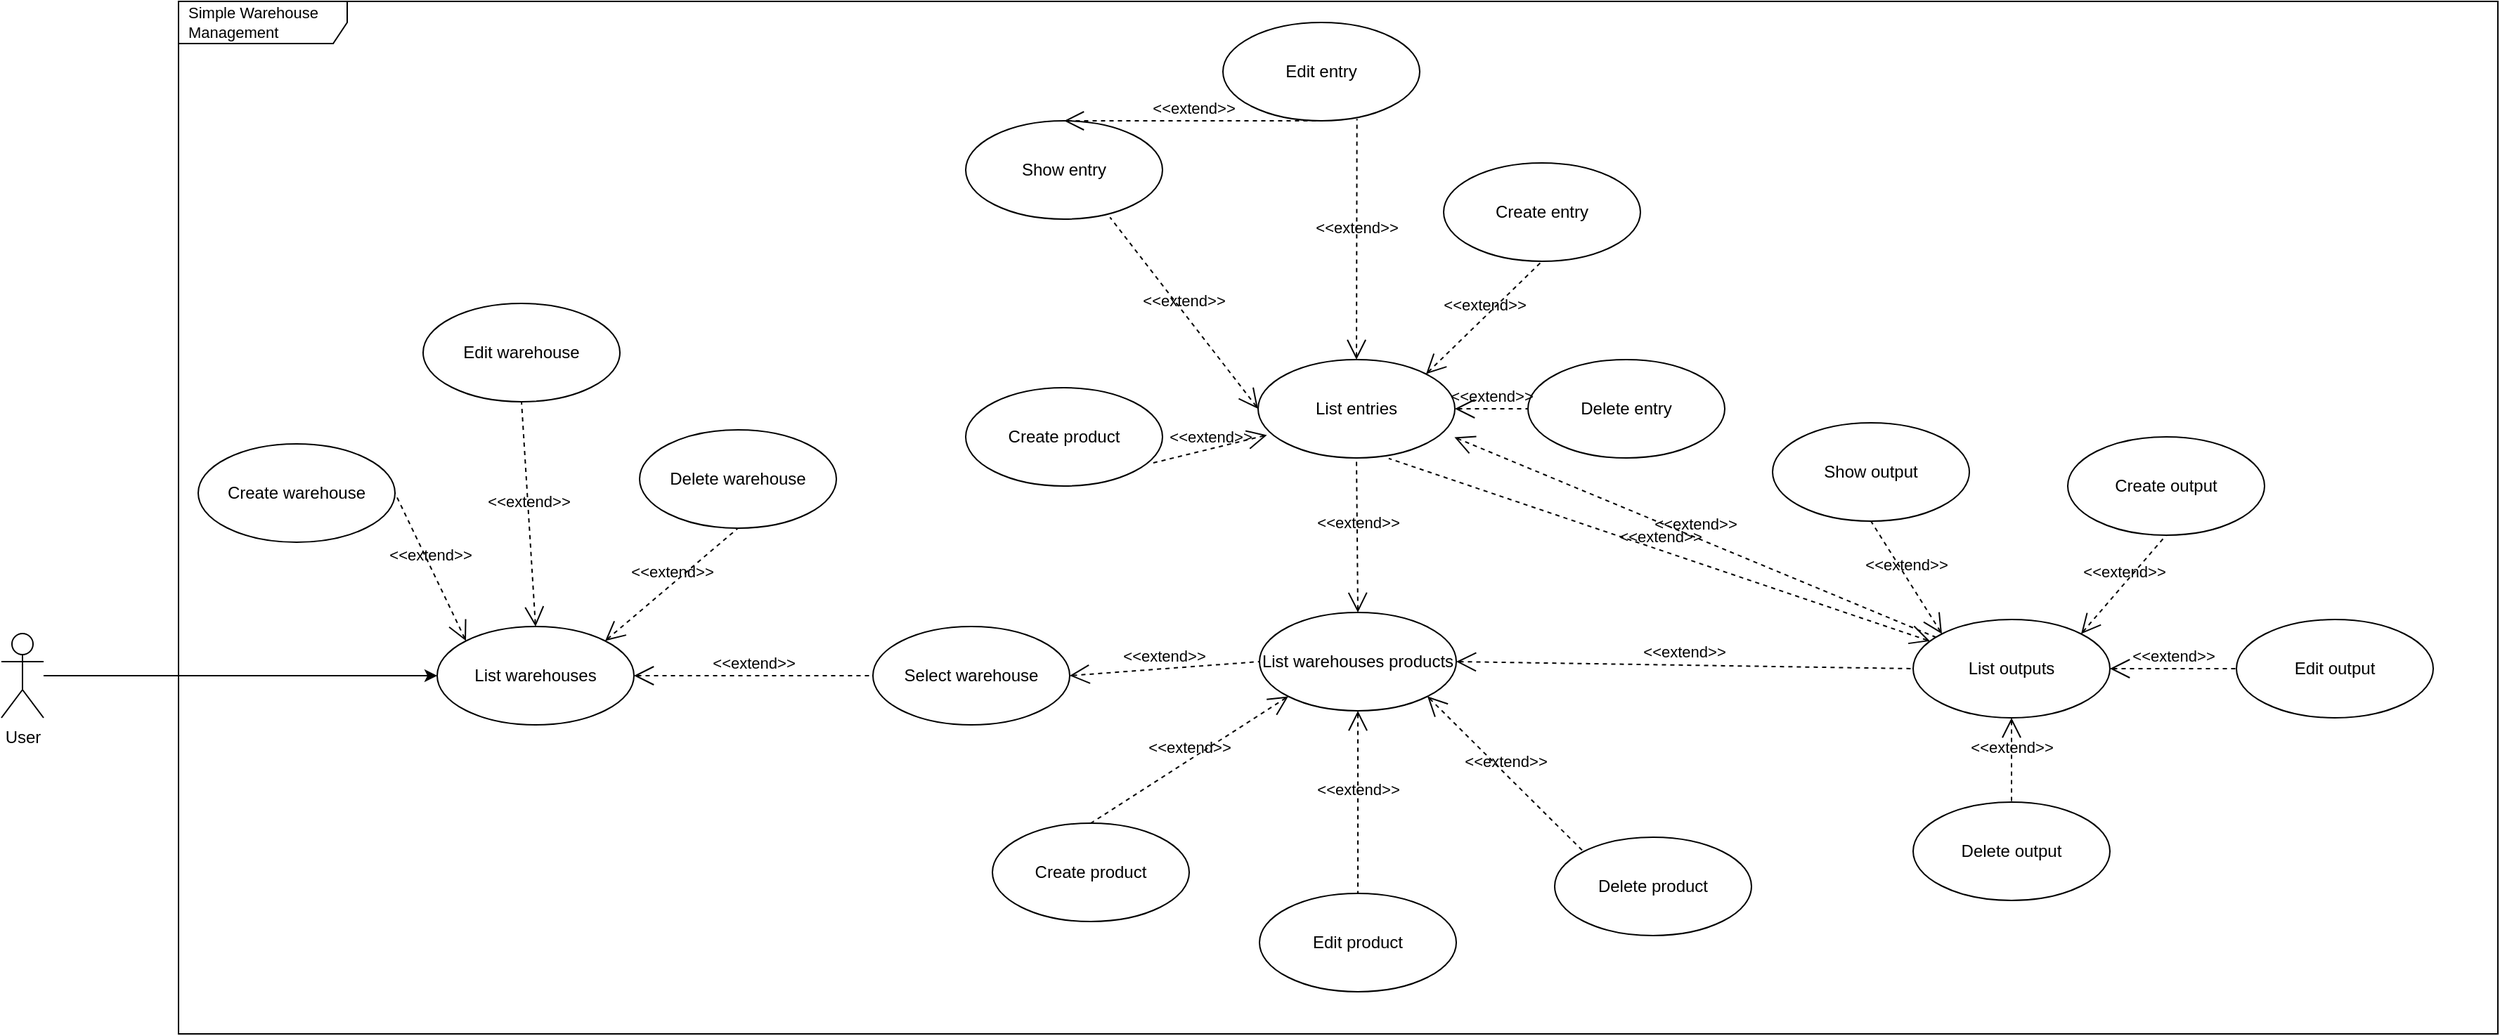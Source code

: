 <mxfile>
    <diagram id="BHKNKvJIMdXq-uCENr6W" name="Page-1">
        <mxGraphModel dx="2594" dy="913" grid="1" gridSize="10" guides="1" tooltips="1" connect="1" arrows="1" fold="1" page="1" pageScale="1" pageWidth="827" pageHeight="1169" math="0" shadow="0">
            <root>
                <mxCell id="0"/>
                <mxCell id="1" parent="0"/>
                <mxCell id="98" value="Simple Warehouse Management" style="shape=umlFrame;whiteSpace=wrap;html=1;width=120;height=30;boundedLbl=1;verticalAlign=middle;align=left;spacingLeft=5;labelBackgroundColor=none;fontFamily=Helvetica;fontSize=11;fontColor=default;" parent="1" vertex="1">
                    <mxGeometry x="-330" y="175" width="1650" height="735" as="geometry"/>
                </mxCell>
                <mxCell id="6" style="edgeStyle=none;html=1;entryX=0;entryY=0.5;entryDx=0;entryDy=0;" parent="1" source="2" target="4" edge="1">
                    <mxGeometry relative="1" as="geometry"/>
                </mxCell>
                <mxCell id="2" value="User" style="shape=umlActor;verticalLabelPosition=bottom;verticalAlign=top;html=1;labelBackgroundColor=none;" parent="1" vertex="1">
                    <mxGeometry x="-456" y="625" width="30" height="60" as="geometry"/>
                </mxCell>
                <mxCell id="4" value="List warehouses" style="ellipse;whiteSpace=wrap;html=1;labelBackgroundColor=none;" parent="1" vertex="1">
                    <mxGeometry x="-146" y="620" width="140" height="70" as="geometry"/>
                </mxCell>
                <mxCell id="9" value="Select warehouse" style="ellipse;whiteSpace=wrap;html=1;labelBackgroundColor=none;" parent="1" vertex="1">
                    <mxGeometry x="164" y="620" width="140" height="70" as="geometry"/>
                </mxCell>
                <mxCell id="12" value="List warehouses products" style="ellipse;whiteSpace=wrap;html=1;labelBackgroundColor=none;" parent="1" vertex="1">
                    <mxGeometry x="439" y="610" width="140" height="70" as="geometry"/>
                </mxCell>
                <mxCell id="23" value="List outputs" style="ellipse;whiteSpace=wrap;html=1;labelBackgroundColor=none;" parent="1" vertex="1">
                    <mxGeometry x="904" y="615" width="140" height="70" as="geometry"/>
                </mxCell>
                <mxCell id="27" value="Edit output" style="ellipse;whiteSpace=wrap;html=1;labelBackgroundColor=none;" parent="1" vertex="1">
                    <mxGeometry x="1134" y="615" width="140" height="70" as="geometry"/>
                </mxCell>
                <mxCell id="29" value="Create output" style="ellipse;whiteSpace=wrap;html=1;labelBackgroundColor=none;" parent="1" vertex="1">
                    <mxGeometry x="1014" y="485" width="140" height="70" as="geometry"/>
                </mxCell>
                <mxCell id="31" value="Delete output" style="ellipse;whiteSpace=wrap;html=1;labelBackgroundColor=none;" parent="1" vertex="1">
                    <mxGeometry x="904" y="745" width="140" height="70" as="geometry"/>
                </mxCell>
                <mxCell id="33" value="Show output" style="ellipse;whiteSpace=wrap;html=1;labelBackgroundColor=none;" parent="1" vertex="1">
                    <mxGeometry x="804" y="475" width="140" height="70" as="geometry"/>
                </mxCell>
                <mxCell id="44" value="List entries" style="ellipse;whiteSpace=wrap;html=1;labelBackgroundColor=none;" parent="1" vertex="1">
                    <mxGeometry x="438" y="430" width="140" height="70" as="geometry"/>
                </mxCell>
                <mxCell id="45" value="Edit entry" style="ellipse;whiteSpace=wrap;html=1;labelBackgroundColor=none;" parent="1" vertex="1">
                    <mxGeometry x="413" y="190" width="140" height="70" as="geometry"/>
                </mxCell>
                <mxCell id="46" value="Create entry" style="ellipse;whiteSpace=wrap;html=1;labelBackgroundColor=none;" parent="1" vertex="1">
                    <mxGeometry x="570" y="290" width="140" height="70" as="geometry"/>
                </mxCell>
                <mxCell id="47" value="Delete entry" style="ellipse;whiteSpace=wrap;html=1;labelBackgroundColor=none;" parent="1" vertex="1">
                    <mxGeometry x="630" y="430" width="140" height="70" as="geometry"/>
                </mxCell>
                <mxCell id="48" value="Show entry" style="ellipse;whiteSpace=wrap;html=1;labelBackgroundColor=none;" parent="1" vertex="1">
                    <mxGeometry x="230" y="260" width="140" height="70" as="geometry"/>
                </mxCell>
                <mxCell id="55" value="Create warehouse" style="ellipse;whiteSpace=wrap;html=1;labelBackgroundColor=none;" parent="1" vertex="1">
                    <mxGeometry x="-316" y="490" width="140" height="70" as="geometry"/>
                </mxCell>
                <mxCell id="59" value="Edit warehouse" style="ellipse;whiteSpace=wrap;html=1;labelBackgroundColor=none;" parent="1" vertex="1">
                    <mxGeometry x="-156" y="390" width="140" height="70" as="geometry"/>
                </mxCell>
                <mxCell id="60" value="Delete warehouse" style="ellipse;whiteSpace=wrap;html=1;labelBackgroundColor=none;" parent="1" vertex="1">
                    <mxGeometry x="-2" y="480" width="140" height="70" as="geometry"/>
                </mxCell>
                <mxCell id="67" value="Create product" style="ellipse;whiteSpace=wrap;html=1;labelBackgroundColor=none;" parent="1" vertex="1">
                    <mxGeometry x="249" y="760" width="140" height="70" as="geometry"/>
                </mxCell>
                <mxCell id="68" value="Edit product" style="ellipse;whiteSpace=wrap;html=1;labelBackgroundColor=none;" parent="1" vertex="1">
                    <mxGeometry x="439" y="810" width="140" height="70" as="geometry"/>
                </mxCell>
                <mxCell id="69" value="Delete product" style="ellipse;whiteSpace=wrap;html=1;labelBackgroundColor=none;" parent="1" vertex="1">
                    <mxGeometry x="649" y="770" width="140" height="70" as="geometry"/>
                </mxCell>
                <mxCell id="73" value="&amp;lt;&amp;lt;extend&amp;gt;&amp;gt;" style="edgeStyle=none;html=1;startArrow=open;endArrow=none;startSize=12;verticalAlign=bottom;dashed=1;labelBackgroundColor=none;rounded=1;fontFamily=Helvetica;fontSize=11;fontColor=default;strokeColor=default;shape=connector;entryX=0.5;entryY=1;entryDx=0;entryDy=0;exitX=0.5;exitY=0;exitDx=0;exitDy=0;" parent="1" source="48" target="45" edge="1">
                    <mxGeometry width="160" relative="1" as="geometry">
                        <mxPoint x="204" y="350" as="sourcePoint"/>
                        <mxPoint x="184" y="360" as="targetPoint"/>
                    </mxGeometry>
                </mxCell>
                <mxCell id="74" value="&amp;lt;&amp;lt;extend&amp;gt;&amp;gt;" style="edgeStyle=none;html=1;startArrow=open;endArrow=none;startSize=12;verticalAlign=bottom;dashed=1;labelBackgroundColor=none;rounded=1;fontFamily=Helvetica;fontSize=11;fontColor=default;strokeColor=default;shape=connector;exitX=0;exitY=0;exitDx=0;exitDy=0;entryX=1;entryY=0.5;entryDx=0;entryDy=0;" parent="1" source="4" target="55" edge="1">
                    <mxGeometry width="160" relative="1" as="geometry">
                        <mxPoint x="-296" y="330" as="sourcePoint"/>
                        <mxPoint x="-136" y="330" as="targetPoint"/>
                    </mxGeometry>
                </mxCell>
                <mxCell id="75" value="&amp;lt;&amp;lt;extend&amp;gt;&amp;gt;" style="edgeStyle=none;html=1;startArrow=open;endArrow=none;startSize=12;verticalAlign=bottom;dashed=1;labelBackgroundColor=none;rounded=1;fontFamily=Helvetica;fontSize=11;fontColor=default;strokeColor=default;shape=connector;exitX=0.5;exitY=0;exitDx=0;exitDy=0;entryX=0.5;entryY=1;entryDx=0;entryDy=0;" parent="1" source="4" target="59" edge="1">
                    <mxGeometry width="160" relative="1" as="geometry">
                        <mxPoint x="-115.497" y="640.251" as="sourcePoint"/>
                        <mxPoint x="-166" y="535" as="targetPoint"/>
                    </mxGeometry>
                </mxCell>
                <mxCell id="76" value="&amp;lt;&amp;lt;extend&amp;gt;&amp;gt;" style="edgeStyle=none;html=1;startArrow=open;endArrow=none;startSize=12;verticalAlign=bottom;dashed=1;labelBackgroundColor=none;rounded=1;fontFamily=Helvetica;fontSize=11;fontColor=default;strokeColor=default;shape=connector;exitX=1;exitY=0;exitDx=0;exitDy=0;entryX=0.5;entryY=1;entryDx=0;entryDy=0;" parent="1" source="4" target="60" edge="1">
                    <mxGeometry width="160" relative="1" as="geometry">
                        <mxPoint x="-115.497" y="640.251" as="sourcePoint"/>
                        <mxPoint x="-166" y="535" as="targetPoint"/>
                    </mxGeometry>
                </mxCell>
                <mxCell id="77" value="&amp;lt;&amp;lt;extend&amp;gt;&amp;gt;" style="edgeStyle=none;html=1;startArrow=open;endArrow=none;startSize=12;verticalAlign=bottom;dashed=1;labelBackgroundColor=none;rounded=1;fontFamily=Helvetica;fontSize=11;fontColor=default;strokeColor=default;shape=connector;entryX=0.681;entryY=0.981;entryDx=0;entryDy=0;entryPerimeter=0;" parent="1" source="44" target="45" edge="1">
                    <mxGeometry width="160" relative="1" as="geometry">
                        <mxPoint x="314" y="440" as="sourcePoint"/>
                        <mxPoint x="314" y="380" as="targetPoint"/>
                    </mxGeometry>
                </mxCell>
                <mxCell id="78" value="&amp;lt;&amp;lt;extend&amp;gt;&amp;gt;" style="edgeStyle=none;html=1;startArrow=open;endArrow=none;startSize=12;verticalAlign=bottom;dashed=1;labelBackgroundColor=none;rounded=1;fontFamily=Helvetica;fontSize=11;fontColor=default;strokeColor=default;shape=connector;entryX=0.733;entryY=0.981;entryDx=0;entryDy=0;exitX=0;exitY=0.5;exitDx=0;exitDy=0;entryPerimeter=0;" parent="1" source="44" target="48" edge="1">
                    <mxGeometry width="160" relative="1" as="geometry">
                        <mxPoint x="409" y="550" as="sourcePoint"/>
                        <mxPoint x="409" y="490" as="targetPoint"/>
                    </mxGeometry>
                </mxCell>
                <mxCell id="79" value="&amp;lt;&amp;lt;extend&amp;gt;&amp;gt;" style="edgeStyle=none;html=1;startArrow=open;endArrow=none;startSize=12;verticalAlign=bottom;dashed=1;labelBackgroundColor=none;rounded=1;fontFamily=Helvetica;fontSize=11;fontColor=default;strokeColor=default;shape=connector;entryX=0.5;entryY=1;entryDx=0;entryDy=0;exitX=1;exitY=0;exitDx=0;exitDy=0;" parent="1" source="44" target="46" edge="1">
                    <mxGeometry width="160" relative="1" as="geometry">
                        <mxPoint x="560" y="420" as="sourcePoint"/>
                        <mxPoint x="314" y="380" as="targetPoint"/>
                    </mxGeometry>
                </mxCell>
                <mxCell id="80" value="&amp;lt;&amp;lt;extend&amp;gt;&amp;gt;" style="edgeStyle=none;html=1;startArrow=open;endArrow=none;startSize=12;verticalAlign=bottom;dashed=1;labelBackgroundColor=none;rounded=1;fontFamily=Helvetica;fontSize=11;fontColor=default;strokeColor=default;shape=connector;exitX=1;exitY=0.5;exitDx=0;exitDy=0;" parent="1" source="44" target="47" edge="1">
                    <mxGeometry width="160" relative="1" as="geometry">
                        <mxPoint x="629" y="430" as="sourcePoint"/>
                        <mxPoint x="630" y="360" as="targetPoint"/>
                    </mxGeometry>
                </mxCell>
                <mxCell id="82" value="&amp;lt;&amp;lt;extend&amp;gt;&amp;gt;" style="edgeStyle=none;html=1;startArrow=open;endArrow=none;startSize=12;verticalAlign=bottom;dashed=1;labelBackgroundColor=none;rounded=1;fontFamily=Helvetica;fontSize=11;fontColor=default;strokeColor=default;shape=connector;entryX=0.5;entryY=1;entryDx=0;entryDy=0;exitX=0.5;exitY=0;exitDx=0;exitDy=0;" parent="1" source="12" target="44" edge="1">
                    <mxGeometry width="160" relative="1" as="geometry">
                        <mxPoint x="518" y="340" as="sourcePoint"/>
                        <mxPoint x="519" y="270" as="targetPoint"/>
                    </mxGeometry>
                </mxCell>
                <mxCell id="84" value="&amp;lt;&amp;lt;extend&amp;gt;&amp;gt;" style="edgeStyle=none;html=1;startArrow=open;endArrow=none;startSize=12;verticalAlign=bottom;dashed=1;labelBackgroundColor=none;rounded=1;fontFamily=Helvetica;fontSize=11;fontColor=default;strokeColor=default;shape=connector;entryX=0;entryY=0;entryDx=0;entryDy=0;exitX=1;exitY=1;exitDx=0;exitDy=0;" parent="1" source="12" target="69" edge="1">
                    <mxGeometry width="160" relative="1" as="geometry">
                        <mxPoint x="659" y="460" as="sourcePoint"/>
                        <mxPoint x="669" y="560" as="targetPoint"/>
                    </mxGeometry>
                </mxCell>
                <mxCell id="85" value="&amp;lt;&amp;lt;extend&amp;gt;&amp;gt;" style="edgeStyle=none;html=1;startArrow=open;endArrow=none;startSize=12;verticalAlign=bottom;dashed=1;labelBackgroundColor=none;rounded=1;fontFamily=Helvetica;fontSize=11;fontColor=default;strokeColor=default;shape=connector;entryX=0.5;entryY=0;entryDx=0;entryDy=0;exitX=0.5;exitY=1;exitDx=0;exitDy=0;" parent="1" source="12" target="68" edge="1">
                    <mxGeometry width="160" relative="1" as="geometry">
                        <mxPoint x="568.497" y="679.749" as="sourcePoint"/>
                        <mxPoint x="679.503" y="870.251" as="targetPoint"/>
                    </mxGeometry>
                </mxCell>
                <mxCell id="86" value="&amp;lt;&amp;lt;extend&amp;gt;&amp;gt;" style="edgeStyle=none;html=1;startArrow=open;endArrow=none;startSize=12;verticalAlign=bottom;dashed=1;labelBackgroundColor=none;rounded=1;fontFamily=Helvetica;fontSize=11;fontColor=default;strokeColor=default;shape=connector;entryX=0.5;entryY=0;entryDx=0;entryDy=0;exitX=0;exitY=1;exitDx=0;exitDy=0;" parent="1" source="12" target="67" edge="1">
                    <mxGeometry width="160" relative="1" as="geometry">
                        <mxPoint x="519" y="690" as="sourcePoint"/>
                        <mxPoint x="519" y="900" as="targetPoint"/>
                    </mxGeometry>
                </mxCell>
                <mxCell id="87" value="&amp;lt;&amp;lt;extend&amp;gt;&amp;gt;" style="edgeStyle=none;html=1;startArrow=open;endArrow=none;startSize=12;verticalAlign=bottom;dashed=1;labelBackgroundColor=none;rounded=1;fontFamily=Helvetica;fontSize=11;fontColor=default;strokeColor=default;shape=connector;entryX=0.5;entryY=1;entryDx=0;entryDy=0;exitX=0;exitY=0;exitDx=0;exitDy=0;" parent="1" source="23" target="33" edge="1">
                    <mxGeometry width="160" relative="1" as="geometry">
                        <mxPoint x="364" y="625" as="sourcePoint"/>
                        <mxPoint x="363" y="415" as="targetPoint"/>
                    </mxGeometry>
                </mxCell>
                <mxCell id="88" value="&amp;lt;&amp;lt;extend&amp;gt;&amp;gt;" style="edgeStyle=none;html=1;startArrow=open;endArrow=none;startSize=12;verticalAlign=bottom;dashed=1;labelBackgroundColor=none;rounded=1;fontFamily=Helvetica;fontSize=11;fontColor=default;strokeColor=default;shape=connector;entryX=0.5;entryY=1;entryDx=0;entryDy=0;exitX=1;exitY=0;exitDx=0;exitDy=0;" parent="1" source="23" target="29" edge="1">
                    <mxGeometry width="160" relative="1" as="geometry">
                        <mxPoint x="934.503" y="635.251" as="sourcePoint"/>
                        <mxPoint x="884" y="555" as="targetPoint"/>
                    </mxGeometry>
                </mxCell>
                <mxCell id="89" value="&amp;lt;&amp;lt;extend&amp;gt;&amp;gt;" style="edgeStyle=none;html=1;startArrow=open;endArrow=none;startSize=12;verticalAlign=bottom;dashed=1;labelBackgroundColor=none;rounded=1;fontFamily=Helvetica;fontSize=11;fontColor=default;strokeColor=default;shape=connector;entryX=0;entryY=0.5;entryDx=0;entryDy=0;exitX=1;exitY=0.5;exitDx=0;exitDy=0;" parent="1" source="23" target="27" edge="1">
                    <mxGeometry width="160" relative="1" as="geometry">
                        <mxPoint x="1033.497" y="635.251" as="sourcePoint"/>
                        <mxPoint x="1094" y="565" as="targetPoint"/>
                    </mxGeometry>
                </mxCell>
                <mxCell id="90" value="&amp;lt;&amp;lt;extend&amp;gt;&amp;gt;" style="edgeStyle=none;html=1;startArrow=open;endArrow=none;startSize=12;verticalAlign=bottom;dashed=1;labelBackgroundColor=none;rounded=1;fontFamily=Helvetica;fontSize=11;fontColor=default;strokeColor=default;shape=connector;entryX=0.5;entryY=0;entryDx=0;entryDy=0;exitX=0.5;exitY=1;exitDx=0;exitDy=0;" parent="1" source="23" target="31" edge="1">
                    <mxGeometry width="160" relative="1" as="geometry">
                        <mxPoint x="974" y="695" as="sourcePoint"/>
                        <mxPoint x="1144" y="660" as="targetPoint"/>
                    </mxGeometry>
                </mxCell>
                <mxCell id="91" value="&amp;lt;&amp;lt;extend&amp;gt;&amp;gt;" style="edgeStyle=none;html=1;startArrow=open;endArrow=none;startSize=12;verticalAlign=bottom;dashed=1;labelBackgroundColor=none;rounded=1;fontFamily=Helvetica;fontSize=11;fontColor=default;strokeColor=default;shape=connector;exitX=1;exitY=0.5;exitDx=0;exitDy=0;entryX=0;entryY=0.5;entryDx=0;entryDy=0;" parent="1" source="4" target="9" edge="1">
                    <mxGeometry width="160" relative="1" as="geometry">
                        <mxPoint x="644" y="560" as="sourcePoint"/>
                        <mxPoint x="804" y="560" as="targetPoint"/>
                    </mxGeometry>
                </mxCell>
                <mxCell id="92" value="&amp;lt;&amp;lt;extend&amp;gt;&amp;gt;" style="edgeStyle=none;html=1;startArrow=open;endArrow=none;startSize=12;verticalAlign=bottom;dashed=1;labelBackgroundColor=none;rounded=1;fontFamily=Helvetica;fontSize=11;fontColor=default;strokeColor=default;shape=connector;exitX=1;exitY=0.5;exitDx=0;exitDy=0;entryX=0;entryY=0.5;entryDx=0;entryDy=0;" parent="1" source="9" target="12" edge="1">
                    <mxGeometry width="160" relative="1" as="geometry">
                        <mxPoint x="334" y="654.5" as="sourcePoint"/>
                        <mxPoint x="594" y="654.5" as="targetPoint"/>
                    </mxGeometry>
                </mxCell>
                <mxCell id="93" value="&amp;lt;&amp;lt;extend&amp;gt;&amp;gt;" style="edgeStyle=none;html=1;startArrow=open;endArrow=none;startSize=12;verticalAlign=bottom;dashed=1;labelBackgroundColor=none;rounded=1;fontFamily=Helvetica;fontSize=11;fontColor=default;strokeColor=default;shape=connector;entryX=0;entryY=0.5;entryDx=0;entryDy=0;exitX=1;exitY=0.5;exitDx=0;exitDy=0;" parent="1" source="12" target="23" edge="1">
                    <mxGeometry width="160" relative="1" as="geometry">
                        <mxPoint x="599" y="645" as="sourcePoint"/>
                        <mxPoint x="929" y="660" as="targetPoint"/>
                    </mxGeometry>
                </mxCell>
                <mxCell id="103" value="&amp;lt;&amp;lt;extend&amp;gt;&amp;gt;" style="edgeStyle=none;html=1;startArrow=open;endArrow=none;startSize=12;verticalAlign=bottom;dashed=1;labelBackgroundColor=none;exitX=0.998;exitY=0.79;exitDx=0;exitDy=0;exitPerimeter=0;" edge="1" parent="1" source="44" target="23">
                    <mxGeometry width="160" relative="1" as="geometry">
                        <mxPoint x="1220" y="400" as="sourcePoint"/>
                        <mxPoint x="1050" y="360" as="targetPoint"/>
                    </mxGeometry>
                </mxCell>
                <mxCell id="104" value="&amp;lt;&amp;lt;extend&amp;gt;&amp;gt;" style="edgeStyle=none;html=1;startArrow=open;endArrow=none;startSize=12;verticalAlign=bottom;dashed=1;labelBackgroundColor=none;entryX=0.664;entryY=1.005;entryDx=0;entryDy=0;entryPerimeter=0;" edge="1" parent="1" source="23" target="44">
                    <mxGeometry width="160" relative="1" as="geometry">
                        <mxPoint x="910" y="640" as="sourcePoint"/>
                        <mxPoint x="850" y="320" as="targetPoint"/>
                    </mxGeometry>
                </mxCell>
                <mxCell id="106" value="Create product" style="ellipse;whiteSpace=wrap;html=1;labelBackgroundColor=none;" vertex="1" parent="1">
                    <mxGeometry x="230" y="450" width="140" height="70" as="geometry"/>
                </mxCell>
                <mxCell id="107" value="&amp;lt;&amp;lt;extend&amp;gt;&amp;gt;" style="edgeStyle=none;html=1;startArrow=open;endArrow=none;startSize=12;verticalAlign=bottom;dashed=1;labelBackgroundColor=none;entryX=0.948;entryY=0.767;entryDx=0;entryDy=0;entryPerimeter=0;exitX=0.045;exitY=0.767;exitDx=0;exitDy=0;exitPerimeter=0;" edge="1" parent="1" source="44" target="106">
                    <mxGeometry width="160" relative="1" as="geometry">
                        <mxPoint x="340" y="500" as="sourcePoint"/>
                        <mxPoint x="560" y="420" as="targetPoint"/>
                    </mxGeometry>
                </mxCell>
            </root>
        </mxGraphModel>
    </diagram>
</mxfile>
